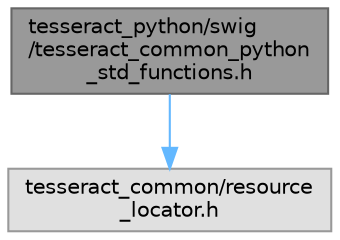 digraph "tesseract_python/swig/tesseract_common_python_std_functions.h"
{
 // LATEX_PDF_SIZE
  bgcolor="transparent";
  edge [fontname=Helvetica,fontsize=10,labelfontname=Helvetica,labelfontsize=10];
  node [fontname=Helvetica,fontsize=10,shape=box,height=0.2,width=0.4];
  Node1 [label="tesseract_python/swig\l/tesseract_common_python\l_std_functions.h",height=0.2,width=0.4,color="gray40", fillcolor="grey60", style="filled", fontcolor="black",tooltip="Callback directors for tesseract_scene_graph_python module."];
  Node1 -> Node2 [color="steelblue1",style="solid"];
  Node2 [label="tesseract_common/resource\l_locator.h",height=0.2,width=0.4,color="grey60", fillcolor="#E0E0E0", style="filled",tooltip=" "];
}

